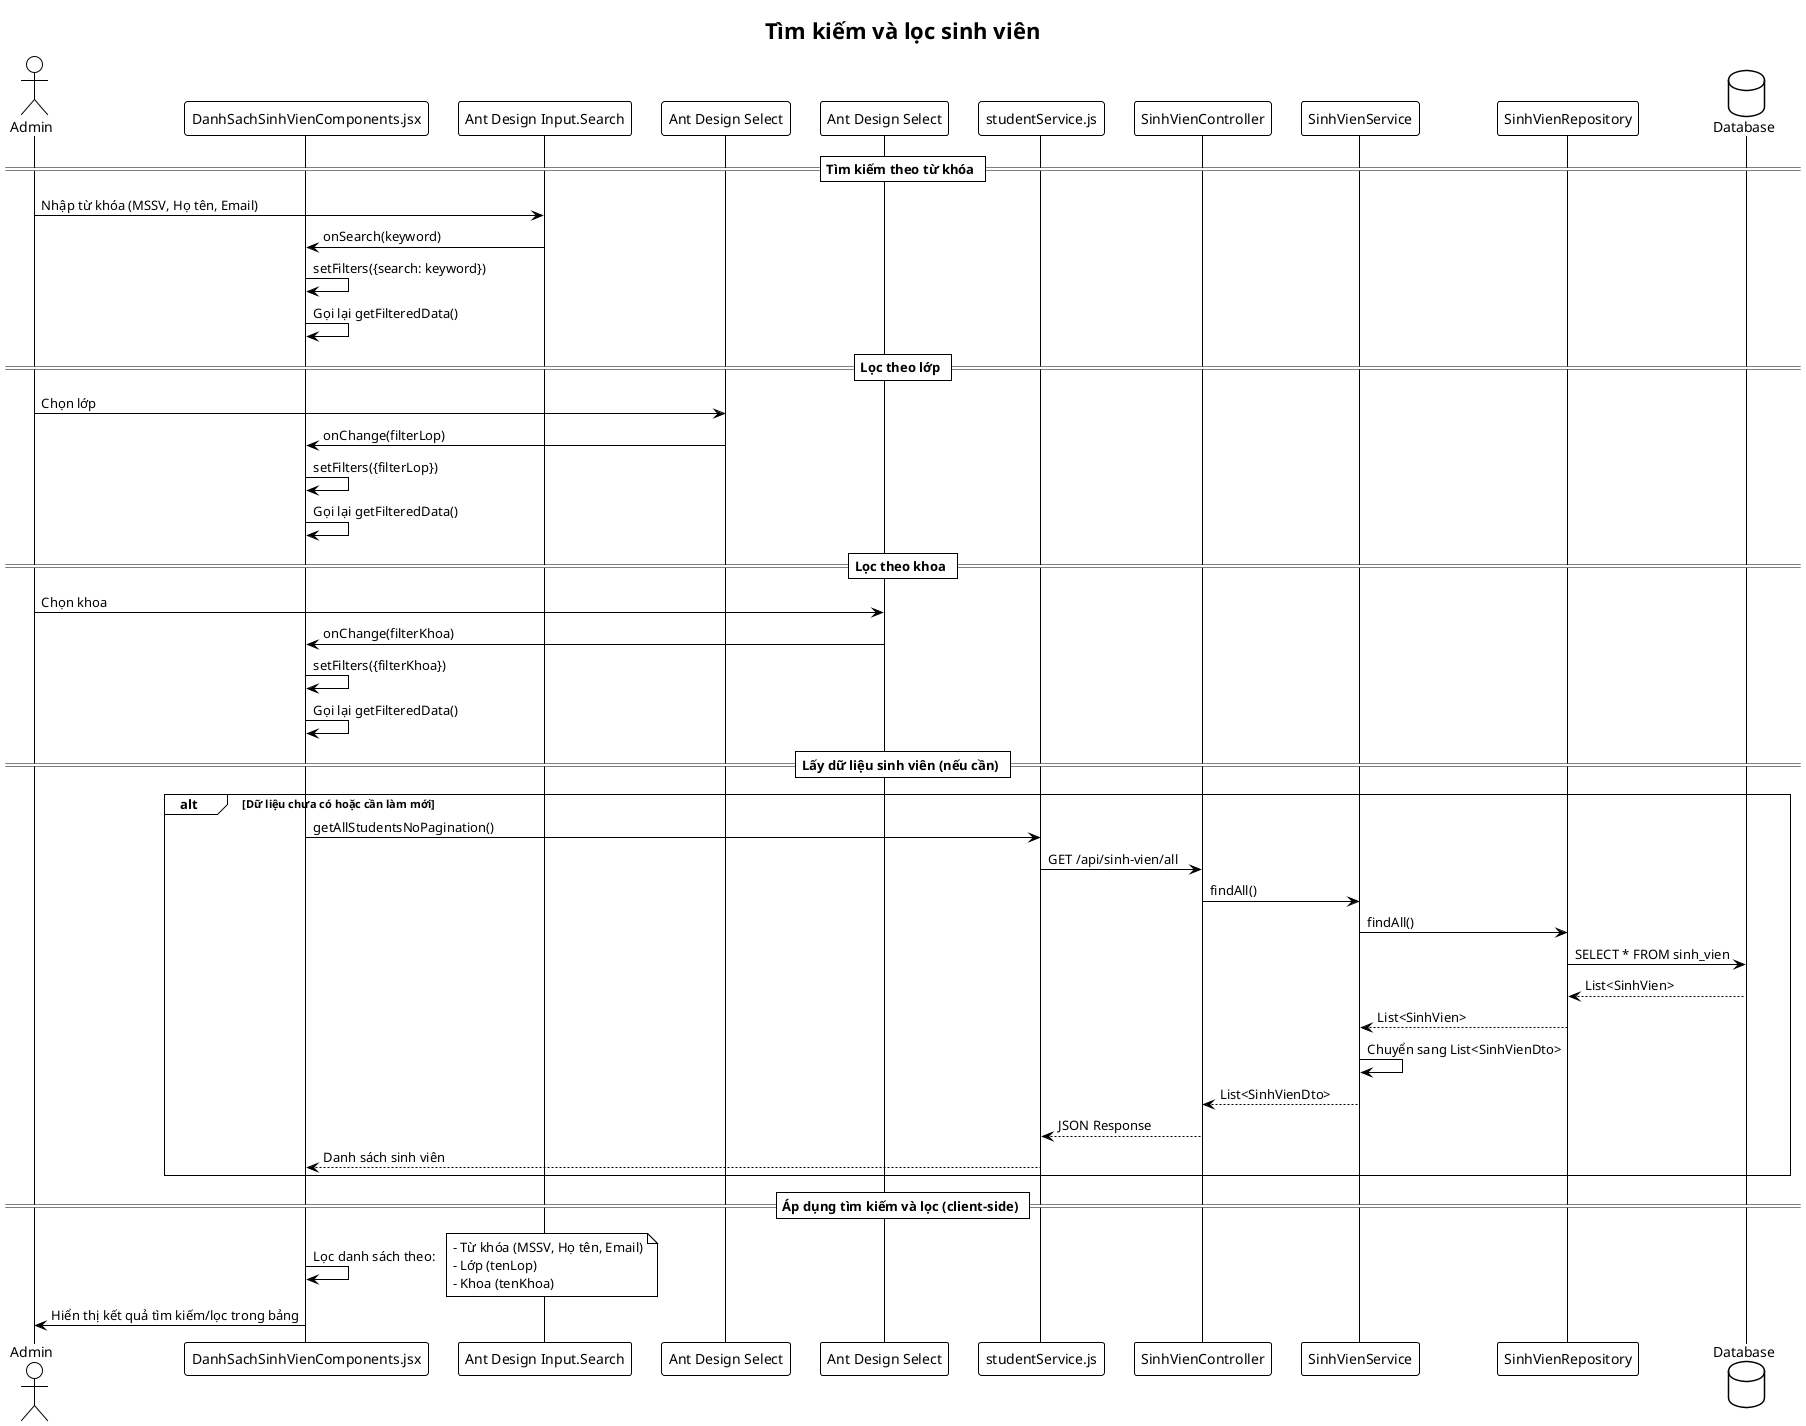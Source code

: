 @startuml
!theme plain
title Tìm kiếm và lọc sinh viên

actor "Admin" as admin
participant "DanhSachSinhVienComponents.jsx" as component
participant "Ant Design Input.Search" as searchInput
participant "Ant Design Select" as selectLop
participant "Ant Design Select" as selectKhoa
participant "studentService.js" as studentService
participant "SinhVienController" as controller
participant "SinhVienService" as service
participant "SinhVienRepository" as repository
database "Database" as db

== Tìm kiếm theo từ khóa ==
admin -> searchInput: Nhập từ khóa (MSSV, Họ tên, Email)
searchInput -> component: onSearch(keyword)
component -> component: setFilters({search: keyword})
component -> component: Gọi lại getFilteredData()

== Lọc theo lớp ==
admin -> selectLop: Chọn lớp
selectLop -> component: onChange(filterLop)
component -> component: setFilters({filterLop})
component -> component: Gọi lại getFilteredData()

== Lọc theo khoa ==
admin -> selectKhoa: Chọn khoa
selectKhoa -> component: onChange(filterKhoa)
component -> component: setFilters({filterKhoa})
component -> component: Gọi lại getFilteredData()

== Lấy dữ liệu sinh viên (nếu cần) ==
alt Dữ liệu chưa có hoặc cần làm mới
    component -> studentService: getAllStudentsNoPagination()
    studentService -> controller: GET /api/sinh-vien/all
    controller -> service: findAll()
    service -> repository: findAll()
    repository -> db: SELECT * FROM sinh_vien
    db --> repository: List<SinhVien>
    repository --> service: List<SinhVien>
    service -> service: Chuyển sang List<SinhVienDto>
    service --> controller: List<SinhVienDto>
    controller --> studentService: JSON Response
    studentService --> component: Danh sách sinh viên
end

== Áp dụng tìm kiếm và lọc (client-side) ==
component -> component: Lọc danh sách theo:
note right
- Từ khóa (MSSV, Họ tên, Email)
- Lớp (tenLop)
- Khoa (tenKhoa)
end note
component -> admin: Hiển thị kết quả tìm kiếm/lọc trong bảng

@enduml 